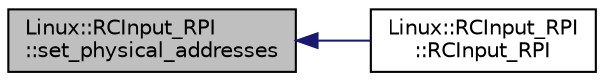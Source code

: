 digraph "Linux::RCInput_RPI::set_physical_addresses"
{
 // INTERACTIVE_SVG=YES
  edge [fontname="Helvetica",fontsize="10",labelfontname="Helvetica",labelfontsize="10"];
  node [fontname="Helvetica",fontsize="10",shape=record];
  rankdir="LR";
  Node1 [label="Linux::RCInput_RPI\l::set_physical_addresses",height=0.2,width=0.4,color="black", fillcolor="grey75", style="filled", fontcolor="black"];
  Node1 -> Node2 [dir="back",color="midnightblue",fontsize="10",style="solid",fontname="Helvetica"];
  Node2 [label="Linux::RCInput_RPI\l::RCInput_RPI",height=0.2,width=0.4,color="black", fillcolor="white", style="filled",URL="$classLinux_1_1RCInput__RPI.html#a0ba3e900dfd44058c2d24ab3ae8c4cc6"];
}
